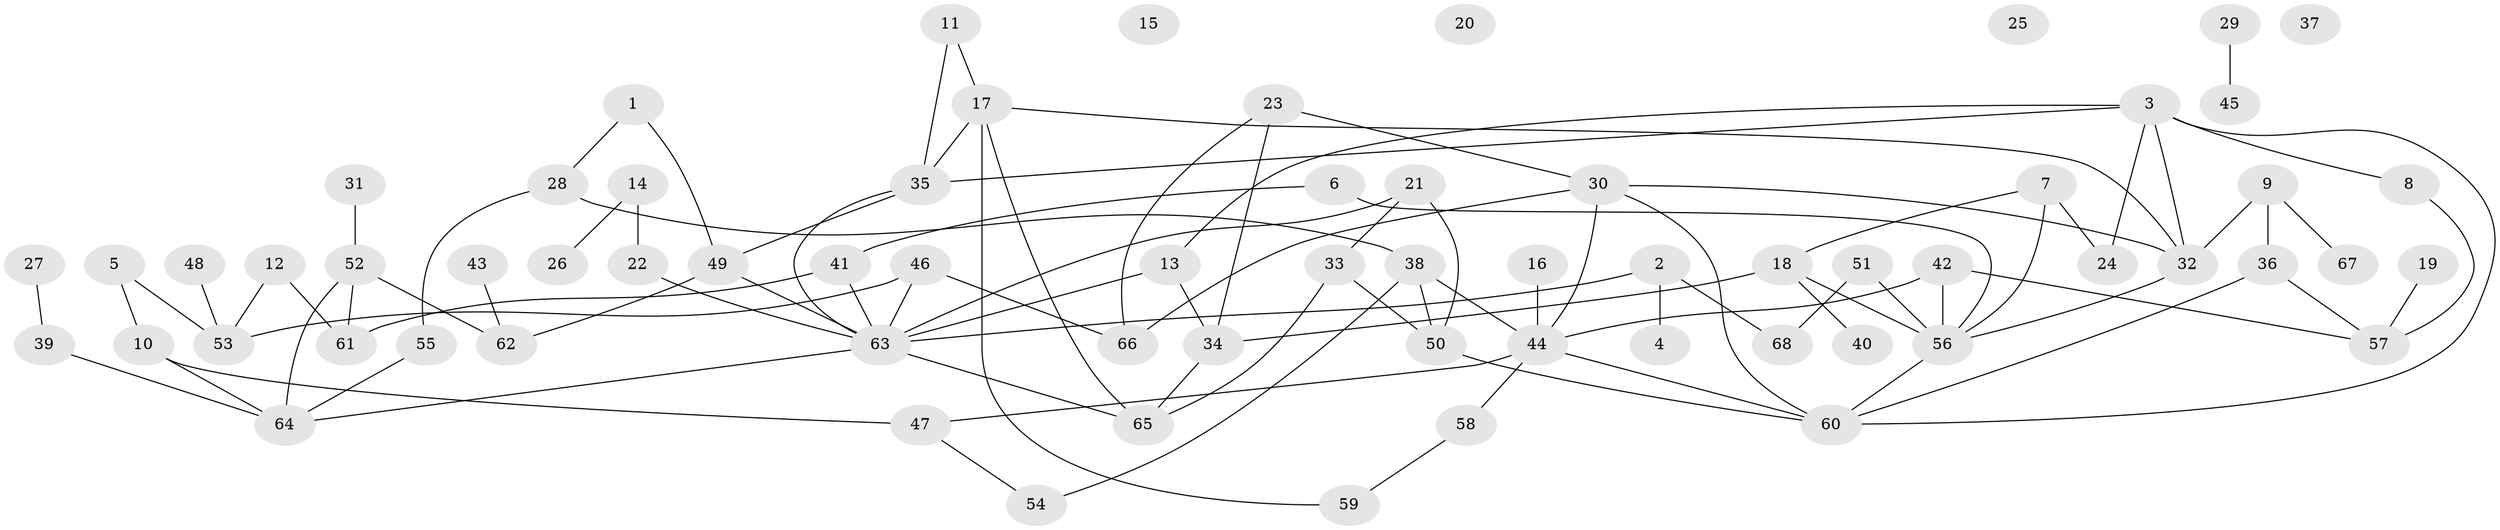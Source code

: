 // coarse degree distribution, {5: 0.21739130434782608, 7: 0.043478260869565216, 10: 0.043478260869565216, 6: 0.08695652173913043, 3: 0.08695652173913043, 2: 0.30434782608695654, 4: 0.043478260869565216, 11: 0.043478260869565216, 1: 0.13043478260869565}
// Generated by graph-tools (version 1.1) at 2025/47/03/04/25 22:47:56]
// undirected, 68 vertices, 96 edges
graph export_dot {
  node [color=gray90,style=filled];
  1;
  2;
  3;
  4;
  5;
  6;
  7;
  8;
  9;
  10;
  11;
  12;
  13;
  14;
  15;
  16;
  17;
  18;
  19;
  20;
  21;
  22;
  23;
  24;
  25;
  26;
  27;
  28;
  29;
  30;
  31;
  32;
  33;
  34;
  35;
  36;
  37;
  38;
  39;
  40;
  41;
  42;
  43;
  44;
  45;
  46;
  47;
  48;
  49;
  50;
  51;
  52;
  53;
  54;
  55;
  56;
  57;
  58;
  59;
  60;
  61;
  62;
  63;
  64;
  65;
  66;
  67;
  68;
  1 -- 28;
  1 -- 49;
  2 -- 4;
  2 -- 63;
  2 -- 68;
  3 -- 8;
  3 -- 13;
  3 -- 24;
  3 -- 32;
  3 -- 35;
  3 -- 60;
  5 -- 10;
  5 -- 53;
  6 -- 41;
  6 -- 56;
  7 -- 18;
  7 -- 24;
  7 -- 56;
  8 -- 57;
  9 -- 32;
  9 -- 36;
  9 -- 67;
  10 -- 47;
  10 -- 64;
  11 -- 17;
  11 -- 35;
  12 -- 53;
  12 -- 61;
  13 -- 34;
  13 -- 63;
  14 -- 22;
  14 -- 26;
  16 -- 44;
  17 -- 32;
  17 -- 35;
  17 -- 59;
  17 -- 65;
  18 -- 34;
  18 -- 40;
  18 -- 56;
  19 -- 57;
  21 -- 33;
  21 -- 50;
  21 -- 63;
  22 -- 63;
  23 -- 30;
  23 -- 34;
  23 -- 66;
  27 -- 39;
  28 -- 38;
  28 -- 55;
  29 -- 45;
  30 -- 32;
  30 -- 44;
  30 -- 60;
  30 -- 66;
  31 -- 52;
  32 -- 56;
  33 -- 50;
  33 -- 65;
  34 -- 65;
  35 -- 49;
  35 -- 63;
  36 -- 57;
  36 -- 60;
  38 -- 44;
  38 -- 50;
  38 -- 54;
  39 -- 64;
  41 -- 61;
  41 -- 63;
  42 -- 44;
  42 -- 56;
  42 -- 57;
  43 -- 62;
  44 -- 47;
  44 -- 58;
  44 -- 60;
  46 -- 53;
  46 -- 63;
  46 -- 66;
  47 -- 54;
  48 -- 53;
  49 -- 62;
  49 -- 63;
  50 -- 60;
  51 -- 56;
  51 -- 68;
  52 -- 61;
  52 -- 62;
  52 -- 64;
  55 -- 64;
  56 -- 60;
  58 -- 59;
  63 -- 64;
  63 -- 65;
}
